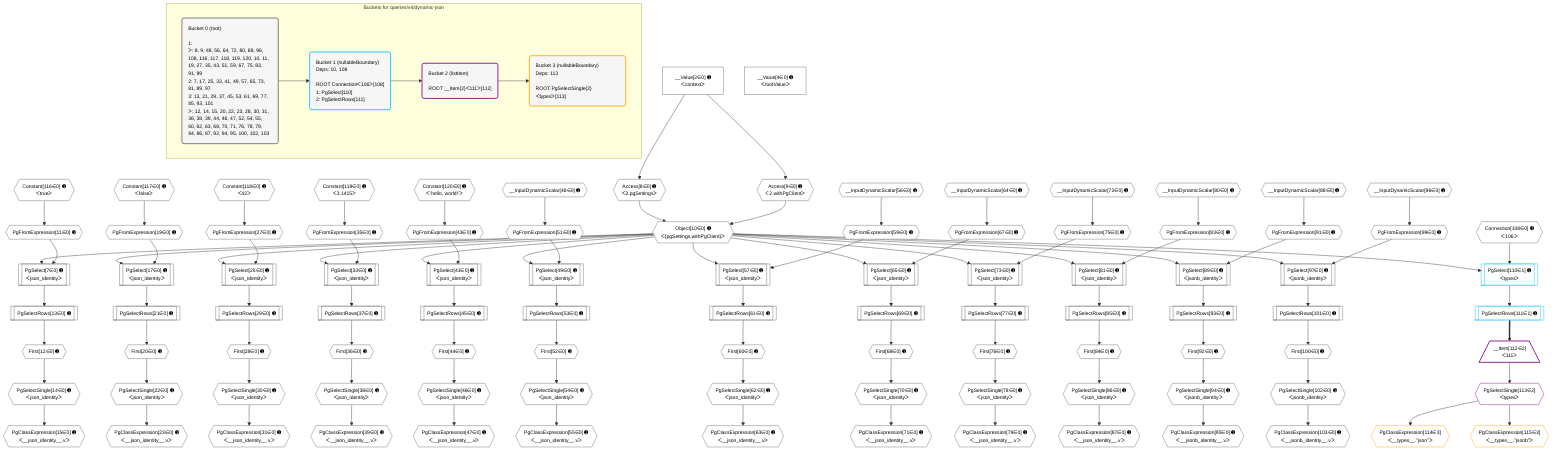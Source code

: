 %%{init: {'themeVariables': { 'fontSize': '12px'}}}%%
graph TD
    classDef path fill:#eee,stroke:#000,color:#000
    classDef plan fill:#fff,stroke-width:1px,color:#000
    classDef itemplan fill:#fff,stroke-width:2px,color:#000
    classDef unbatchedplan fill:#dff,stroke-width:1px,color:#000
    classDef sideeffectplan fill:#fcc,stroke-width:2px,color:#000
    classDef bucket fill:#f6f6f6,color:#000,stroke-width:2px,text-align:left


    %% plan dependencies
    PgSelect7[["PgSelect[7∈0] ➊<br />ᐸjson_identityᐳ"]]:::plan
    Object10{{"Object[10∈0] ➊<br />ᐸ{pgSettings,withPgClient}ᐳ"}}:::plan
    PgFromExpression11{{"PgFromExpression[11∈0] ➊"}}:::plan
    Object10 & PgFromExpression11 --> PgSelect7
    Access8{{"Access[8∈0] ➊<br />ᐸ2.pgSettingsᐳ"}}:::plan
    Access9{{"Access[9∈0] ➊<br />ᐸ2.withPgClientᐳ"}}:::plan
    Access8 & Access9 --> Object10
    PgSelect17[["PgSelect[17∈0] ➊<br />ᐸjson_identityᐳ"]]:::plan
    PgFromExpression19{{"PgFromExpression[19∈0] ➊"}}:::plan
    Object10 & PgFromExpression19 --> PgSelect17
    PgSelect25[["PgSelect[25∈0] ➊<br />ᐸjson_identityᐳ"]]:::plan
    PgFromExpression27{{"PgFromExpression[27∈0] ➊"}}:::plan
    Object10 & PgFromExpression27 --> PgSelect25
    PgSelect33[["PgSelect[33∈0] ➊<br />ᐸjson_identityᐳ"]]:::plan
    PgFromExpression35{{"PgFromExpression[35∈0] ➊"}}:::plan
    Object10 & PgFromExpression35 --> PgSelect33
    PgSelect41[["PgSelect[41∈0] ➊<br />ᐸjson_identityᐳ"]]:::plan
    PgFromExpression43{{"PgFromExpression[43∈0] ➊"}}:::plan
    Object10 & PgFromExpression43 --> PgSelect41
    PgSelect49[["PgSelect[49∈0] ➊<br />ᐸjson_identityᐳ"]]:::plan
    PgFromExpression51{{"PgFromExpression[51∈0] ➊"}}:::plan
    Object10 & PgFromExpression51 --> PgSelect49
    PgSelect57[["PgSelect[57∈0] ➊<br />ᐸjson_identityᐳ"]]:::plan
    PgFromExpression59{{"PgFromExpression[59∈0] ➊"}}:::plan
    Object10 & PgFromExpression59 --> PgSelect57
    PgSelect65[["PgSelect[65∈0] ➊<br />ᐸjson_identityᐳ"]]:::plan
    PgFromExpression67{{"PgFromExpression[67∈0] ➊"}}:::plan
    Object10 & PgFromExpression67 --> PgSelect65
    PgSelect73[["PgSelect[73∈0] ➊<br />ᐸjson_identityᐳ"]]:::plan
    PgFromExpression75{{"PgFromExpression[75∈0] ➊"}}:::plan
    Object10 & PgFromExpression75 --> PgSelect73
    PgSelect81[["PgSelect[81∈0] ➊<br />ᐸjson_identityᐳ"]]:::plan
    PgFromExpression83{{"PgFromExpression[83∈0] ➊"}}:::plan
    Object10 & PgFromExpression83 --> PgSelect81
    PgSelect89[["PgSelect[89∈0] ➊<br />ᐸjsonb_identityᐳ"]]:::plan
    PgFromExpression91{{"PgFromExpression[91∈0] ➊"}}:::plan
    Object10 & PgFromExpression91 --> PgSelect89
    PgSelect97[["PgSelect[97∈0] ➊<br />ᐸjsonb_identityᐳ"]]:::plan
    PgFromExpression99{{"PgFromExpression[99∈0] ➊"}}:::plan
    Object10 & PgFromExpression99 --> PgSelect97
    __Value2["__Value[2∈0] ➊<br />ᐸcontextᐳ"]:::plan
    __Value2 --> Access8
    __Value2 --> Access9
    Constant116{{"Constant[116∈0] ➊<br />ᐸtrueᐳ"}}:::plan
    Constant116 --> PgFromExpression11
    First12{{"First[12∈0] ➊"}}:::plan
    PgSelectRows13[["PgSelectRows[13∈0] ➊"]]:::plan
    PgSelectRows13 --> First12
    PgSelect7 --> PgSelectRows13
    PgSelectSingle14{{"PgSelectSingle[14∈0] ➊<br />ᐸjson_identityᐳ"}}:::plan
    First12 --> PgSelectSingle14
    PgClassExpression15{{"PgClassExpression[15∈0] ➊<br />ᐸ__json_identity__.vᐳ"}}:::plan
    PgSelectSingle14 --> PgClassExpression15
    Constant117{{"Constant[117∈0] ➊<br />ᐸfalseᐳ"}}:::plan
    Constant117 --> PgFromExpression19
    First20{{"First[20∈0] ➊"}}:::plan
    PgSelectRows21[["PgSelectRows[21∈0] ➊"]]:::plan
    PgSelectRows21 --> First20
    PgSelect17 --> PgSelectRows21
    PgSelectSingle22{{"PgSelectSingle[22∈0] ➊<br />ᐸjson_identityᐳ"}}:::plan
    First20 --> PgSelectSingle22
    PgClassExpression23{{"PgClassExpression[23∈0] ➊<br />ᐸ__json_identity__.vᐳ"}}:::plan
    PgSelectSingle22 --> PgClassExpression23
    Constant118{{"Constant[118∈0] ➊<br />ᐸ42ᐳ"}}:::plan
    Constant118 --> PgFromExpression27
    First28{{"First[28∈0] ➊"}}:::plan
    PgSelectRows29[["PgSelectRows[29∈0] ➊"]]:::plan
    PgSelectRows29 --> First28
    PgSelect25 --> PgSelectRows29
    PgSelectSingle30{{"PgSelectSingle[30∈0] ➊<br />ᐸjson_identityᐳ"}}:::plan
    First28 --> PgSelectSingle30
    PgClassExpression31{{"PgClassExpression[31∈0] ➊<br />ᐸ__json_identity__.vᐳ"}}:::plan
    PgSelectSingle30 --> PgClassExpression31
    Constant119{{"Constant[119∈0] ➊<br />ᐸ3.1415ᐳ"}}:::plan
    Constant119 --> PgFromExpression35
    First36{{"First[36∈0] ➊"}}:::plan
    PgSelectRows37[["PgSelectRows[37∈0] ➊"]]:::plan
    PgSelectRows37 --> First36
    PgSelect33 --> PgSelectRows37
    PgSelectSingle38{{"PgSelectSingle[38∈0] ➊<br />ᐸjson_identityᐳ"}}:::plan
    First36 --> PgSelectSingle38
    PgClassExpression39{{"PgClassExpression[39∈0] ➊<br />ᐸ__json_identity__.vᐳ"}}:::plan
    PgSelectSingle38 --> PgClassExpression39
    Constant120{{"Constant[120∈0] ➊<br />ᐸ'hello, world!'ᐳ"}}:::plan
    Constant120 --> PgFromExpression43
    First44{{"First[44∈0] ➊"}}:::plan
    PgSelectRows45[["PgSelectRows[45∈0] ➊"]]:::plan
    PgSelectRows45 --> First44
    PgSelect41 --> PgSelectRows45
    PgSelectSingle46{{"PgSelectSingle[46∈0] ➊<br />ᐸjson_identityᐳ"}}:::plan
    First44 --> PgSelectSingle46
    PgClassExpression47{{"PgClassExpression[47∈0] ➊<br />ᐸ__json_identity__.vᐳ"}}:::plan
    PgSelectSingle46 --> PgClassExpression47
    __InputDynamicScalar48{{"__InputDynamicScalar[48∈0] ➊"}}:::plan
    __InputDynamicScalar48 --> PgFromExpression51
    First52{{"First[52∈0] ➊"}}:::plan
    PgSelectRows53[["PgSelectRows[53∈0] ➊"]]:::plan
    PgSelectRows53 --> First52
    PgSelect49 --> PgSelectRows53
    PgSelectSingle54{{"PgSelectSingle[54∈0] ➊<br />ᐸjson_identityᐳ"}}:::plan
    First52 --> PgSelectSingle54
    PgClassExpression55{{"PgClassExpression[55∈0] ➊<br />ᐸ__json_identity__.vᐳ"}}:::plan
    PgSelectSingle54 --> PgClassExpression55
    __InputDynamicScalar56{{"__InputDynamicScalar[56∈0] ➊"}}:::plan
    __InputDynamicScalar56 --> PgFromExpression59
    First60{{"First[60∈0] ➊"}}:::plan
    PgSelectRows61[["PgSelectRows[61∈0] ➊"]]:::plan
    PgSelectRows61 --> First60
    PgSelect57 --> PgSelectRows61
    PgSelectSingle62{{"PgSelectSingle[62∈0] ➊<br />ᐸjson_identityᐳ"}}:::plan
    First60 --> PgSelectSingle62
    PgClassExpression63{{"PgClassExpression[63∈0] ➊<br />ᐸ__json_identity__.vᐳ"}}:::plan
    PgSelectSingle62 --> PgClassExpression63
    __InputDynamicScalar64{{"__InputDynamicScalar[64∈0] ➊"}}:::plan
    __InputDynamicScalar64 --> PgFromExpression67
    First68{{"First[68∈0] ➊"}}:::plan
    PgSelectRows69[["PgSelectRows[69∈0] ➊"]]:::plan
    PgSelectRows69 --> First68
    PgSelect65 --> PgSelectRows69
    PgSelectSingle70{{"PgSelectSingle[70∈0] ➊<br />ᐸjson_identityᐳ"}}:::plan
    First68 --> PgSelectSingle70
    PgClassExpression71{{"PgClassExpression[71∈0] ➊<br />ᐸ__json_identity__.vᐳ"}}:::plan
    PgSelectSingle70 --> PgClassExpression71
    __InputDynamicScalar72{{"__InputDynamicScalar[72∈0] ➊"}}:::plan
    __InputDynamicScalar72 --> PgFromExpression75
    First76{{"First[76∈0] ➊"}}:::plan
    PgSelectRows77[["PgSelectRows[77∈0] ➊"]]:::plan
    PgSelectRows77 --> First76
    PgSelect73 --> PgSelectRows77
    PgSelectSingle78{{"PgSelectSingle[78∈0] ➊<br />ᐸjson_identityᐳ"}}:::plan
    First76 --> PgSelectSingle78
    PgClassExpression79{{"PgClassExpression[79∈0] ➊<br />ᐸ__json_identity__.vᐳ"}}:::plan
    PgSelectSingle78 --> PgClassExpression79
    __InputDynamicScalar80{{"__InputDynamicScalar[80∈0] ➊"}}:::plan
    __InputDynamicScalar80 --> PgFromExpression83
    First84{{"First[84∈0] ➊"}}:::plan
    PgSelectRows85[["PgSelectRows[85∈0] ➊"]]:::plan
    PgSelectRows85 --> First84
    PgSelect81 --> PgSelectRows85
    PgSelectSingle86{{"PgSelectSingle[86∈0] ➊<br />ᐸjson_identityᐳ"}}:::plan
    First84 --> PgSelectSingle86
    PgClassExpression87{{"PgClassExpression[87∈0] ➊<br />ᐸ__json_identity__.vᐳ"}}:::plan
    PgSelectSingle86 --> PgClassExpression87
    __InputDynamicScalar88{{"__InputDynamicScalar[88∈0] ➊"}}:::plan
    __InputDynamicScalar88 --> PgFromExpression91
    First92{{"First[92∈0] ➊"}}:::plan
    PgSelectRows93[["PgSelectRows[93∈0] ➊"]]:::plan
    PgSelectRows93 --> First92
    PgSelect89 --> PgSelectRows93
    PgSelectSingle94{{"PgSelectSingle[94∈0] ➊<br />ᐸjsonb_identityᐳ"}}:::plan
    First92 --> PgSelectSingle94
    PgClassExpression95{{"PgClassExpression[95∈0] ➊<br />ᐸ__jsonb_identity__.vᐳ"}}:::plan
    PgSelectSingle94 --> PgClassExpression95
    __InputDynamicScalar96{{"__InputDynamicScalar[96∈0] ➊"}}:::plan
    __InputDynamicScalar96 --> PgFromExpression99
    First100{{"First[100∈0] ➊"}}:::plan
    PgSelectRows101[["PgSelectRows[101∈0] ➊"]]:::plan
    PgSelectRows101 --> First100
    PgSelect97 --> PgSelectRows101
    PgSelectSingle102{{"PgSelectSingle[102∈0] ➊<br />ᐸjsonb_identityᐳ"}}:::plan
    First100 --> PgSelectSingle102
    PgClassExpression103{{"PgClassExpression[103∈0] ➊<br />ᐸ__jsonb_identity__.vᐳ"}}:::plan
    PgSelectSingle102 --> PgClassExpression103
    __Value4["__Value[4∈0] ➊<br />ᐸrootValueᐳ"]:::plan
    Connection108{{"Connection[108∈0] ➊<br />ᐸ106ᐳ"}}:::plan
    PgSelect110[["PgSelect[110∈1] ➊<br />ᐸtypesᐳ"]]:::plan
    Object10 & Connection108 --> PgSelect110
    PgSelectRows111[["PgSelectRows[111∈1] ➊"]]:::plan
    PgSelect110 --> PgSelectRows111
    __Item112[/"__Item[112∈2]<br />ᐸ111ᐳ"\]:::itemplan
    PgSelectRows111 ==> __Item112
    PgSelectSingle113{{"PgSelectSingle[113∈2]<br />ᐸtypesᐳ"}}:::plan
    __Item112 --> PgSelectSingle113
    PgClassExpression114{{"PgClassExpression[114∈3]<br />ᐸ__types__.”json”ᐳ"}}:::plan
    PgSelectSingle113 --> PgClassExpression114
    PgClassExpression115{{"PgClassExpression[115∈3]<br />ᐸ__types__.”jsonb”ᐳ"}}:::plan
    PgSelectSingle113 --> PgClassExpression115

    %% define steps

    subgraph "Buckets for queries/v4/dynamic-json"
    Bucket0("Bucket 0 (root)<br /><br />1: <br />ᐳ: 8, 9, 48, 56, 64, 72, 80, 88, 96, 108, 116, 117, 118, 119, 120, 10, 11, 19, 27, 35, 43, 51, 59, 67, 75, 83, 91, 99<br />2: 7, 17, 25, 33, 41, 49, 57, 65, 73, 81, 89, 97<br />3: 13, 21, 29, 37, 45, 53, 61, 69, 77, 85, 93, 101<br />ᐳ: 12, 14, 15, 20, 22, 23, 28, 30, 31, 36, 38, 39, 44, 46, 47, 52, 54, 55, 60, 62, 63, 68, 70, 71, 76, 78, 79, 84, 86, 87, 92, 94, 95, 100, 102, 103"):::bucket
    classDef bucket0 stroke:#696969
    class Bucket0,__Value2,__Value4,PgSelect7,Access8,Access9,Object10,PgFromExpression11,First12,PgSelectRows13,PgSelectSingle14,PgClassExpression15,PgSelect17,PgFromExpression19,First20,PgSelectRows21,PgSelectSingle22,PgClassExpression23,PgSelect25,PgFromExpression27,First28,PgSelectRows29,PgSelectSingle30,PgClassExpression31,PgSelect33,PgFromExpression35,First36,PgSelectRows37,PgSelectSingle38,PgClassExpression39,PgSelect41,PgFromExpression43,First44,PgSelectRows45,PgSelectSingle46,PgClassExpression47,__InputDynamicScalar48,PgSelect49,PgFromExpression51,First52,PgSelectRows53,PgSelectSingle54,PgClassExpression55,__InputDynamicScalar56,PgSelect57,PgFromExpression59,First60,PgSelectRows61,PgSelectSingle62,PgClassExpression63,__InputDynamicScalar64,PgSelect65,PgFromExpression67,First68,PgSelectRows69,PgSelectSingle70,PgClassExpression71,__InputDynamicScalar72,PgSelect73,PgFromExpression75,First76,PgSelectRows77,PgSelectSingle78,PgClassExpression79,__InputDynamicScalar80,PgSelect81,PgFromExpression83,First84,PgSelectRows85,PgSelectSingle86,PgClassExpression87,__InputDynamicScalar88,PgSelect89,PgFromExpression91,First92,PgSelectRows93,PgSelectSingle94,PgClassExpression95,__InputDynamicScalar96,PgSelect97,PgFromExpression99,First100,PgSelectRows101,PgSelectSingle102,PgClassExpression103,Connection108,Constant116,Constant117,Constant118,Constant119,Constant120 bucket0
    Bucket1("Bucket 1 (nullableBoundary)<br />Deps: 10, 108<br /><br />ROOT Connectionᐸ106ᐳ[108]<br />1: PgSelect[110]<br />2: PgSelectRows[111]"):::bucket
    classDef bucket1 stroke:#00bfff
    class Bucket1,PgSelect110,PgSelectRows111 bucket1
    Bucket2("Bucket 2 (listItem)<br /><br />ROOT __Item{2}ᐸ111ᐳ[112]"):::bucket
    classDef bucket2 stroke:#7f007f
    class Bucket2,__Item112,PgSelectSingle113 bucket2
    Bucket3("Bucket 3 (nullableBoundary)<br />Deps: 113<br /><br />ROOT PgSelectSingle{2}ᐸtypesᐳ[113]"):::bucket
    classDef bucket3 stroke:#ffa500
    class Bucket3,PgClassExpression114,PgClassExpression115 bucket3
    Bucket0 --> Bucket1
    Bucket1 --> Bucket2
    Bucket2 --> Bucket3
    end